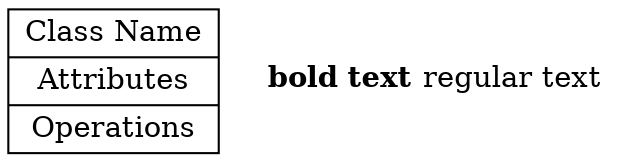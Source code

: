 digraph G{
  //fontname = "Inconsolata";
  //fontsize = 11;

  //node[
   // shape=record;
   // fontname = "Inconsolata";
   // fontsize = 11;
  //]
  Blah [
    shape=record;
    label="{Class Name | Attributes | Operations}";
  ];

  ClassTemplate [
    shape=none;
    margin=0;
    label=< <B>bold text</B> regular text >
      /*
      <<TABLE>
        <TR>ClassName</TR>
        <TR><Attributes</TR>
        <TR>Operations</TR>
      </TABLE>>
      */
  ];
}
